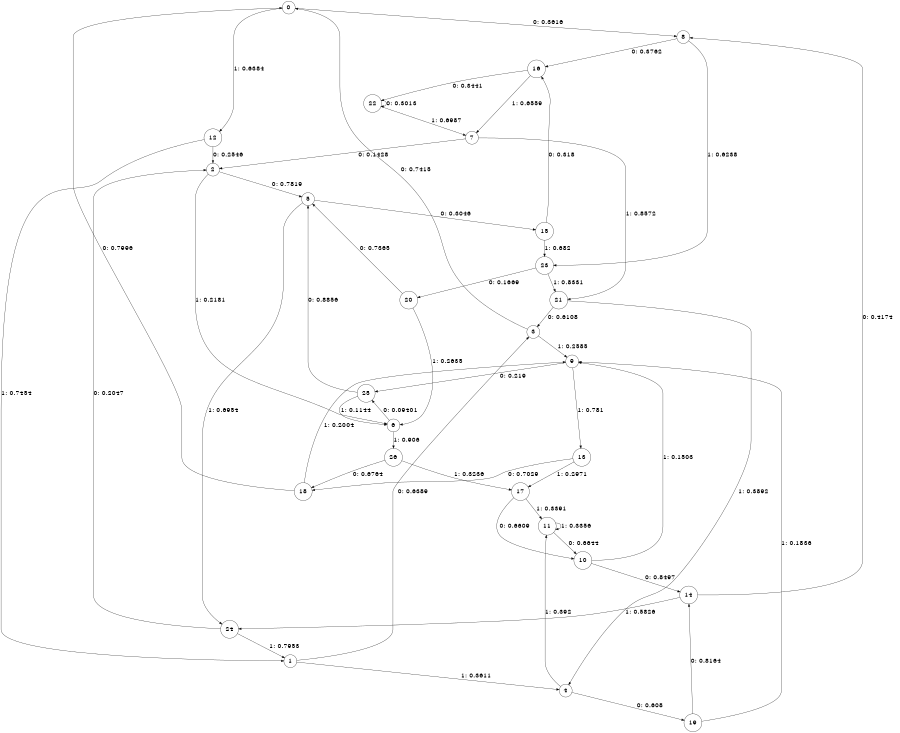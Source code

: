digraph "ch42concat_phase3_L6" {
size = "6,8.5";
ratio = "fill";
node [shape = circle];
node [fontsize = 24];
edge [fontsize = 24];
0 -> 8 [label = "0: 0.3616   "];
0 -> 12 [label = "1: 0.6384   "];
1 -> 3 [label = "0: 0.6389   "];
1 -> 4 [label = "1: 0.3611   "];
2 -> 5 [label = "0: 0.7819   "];
2 -> 6 [label = "1: 0.2181   "];
3 -> 0 [label = "0: 0.7415   "];
3 -> 9 [label = "1: 0.2585   "];
4 -> 19 [label = "0: 0.608    "];
4 -> 11 [label = "1: 0.392    "];
5 -> 15 [label = "0: 0.3046   "];
5 -> 24 [label = "1: 0.6954   "];
6 -> 25 [label = "0: 0.09401  "];
6 -> 26 [label = "1: 0.906    "];
7 -> 2 [label = "0: 0.1428   "];
7 -> 21 [label = "1: 0.8572   "];
8 -> 16 [label = "0: 0.3762   "];
8 -> 23 [label = "1: 0.6238   "];
9 -> 25 [label = "0: 0.219    "];
9 -> 13 [label = "1: 0.781    "];
10 -> 14 [label = "0: 0.8497   "];
10 -> 9 [label = "1: 0.1503   "];
11 -> 10 [label = "0: 0.6644   "];
11 -> 11 [label = "1: 0.3356   "];
12 -> 2 [label = "0: 0.2546   "];
12 -> 1 [label = "1: 0.7454   "];
13 -> 18 [label = "0: 0.7029   "];
13 -> 17 [label = "1: 0.2971   "];
14 -> 8 [label = "0: 0.4174   "];
14 -> 24 [label = "1: 0.5826   "];
15 -> 16 [label = "0: 0.318    "];
15 -> 23 [label = "1: 0.682    "];
16 -> 22 [label = "0: 0.3441   "];
16 -> 7 [label = "1: 0.6559   "];
17 -> 10 [label = "0: 0.6609   "];
17 -> 11 [label = "1: 0.3391   "];
18 -> 0 [label = "0: 0.7996   "];
18 -> 9 [label = "1: 0.2004   "];
19 -> 14 [label = "0: 0.8164   "];
19 -> 9 [label = "1: 0.1836   "];
20 -> 5 [label = "0: 0.7365   "];
20 -> 6 [label = "1: 0.2635   "];
21 -> 3 [label = "0: 0.6108   "];
21 -> 4 [label = "1: 0.3892   "];
22 -> 22 [label = "0: 0.3013   "];
22 -> 7 [label = "1: 0.6987   "];
23 -> 20 [label = "0: 0.1669   "];
23 -> 21 [label = "1: 0.8331   "];
24 -> 2 [label = "0: 0.2047   "];
24 -> 1 [label = "1: 0.7953   "];
25 -> 5 [label = "0: 0.8856   "];
25 -> 6 [label = "1: 0.1144   "];
26 -> 18 [label = "0: 0.6764   "];
26 -> 17 [label = "1: 0.3236   "];
}